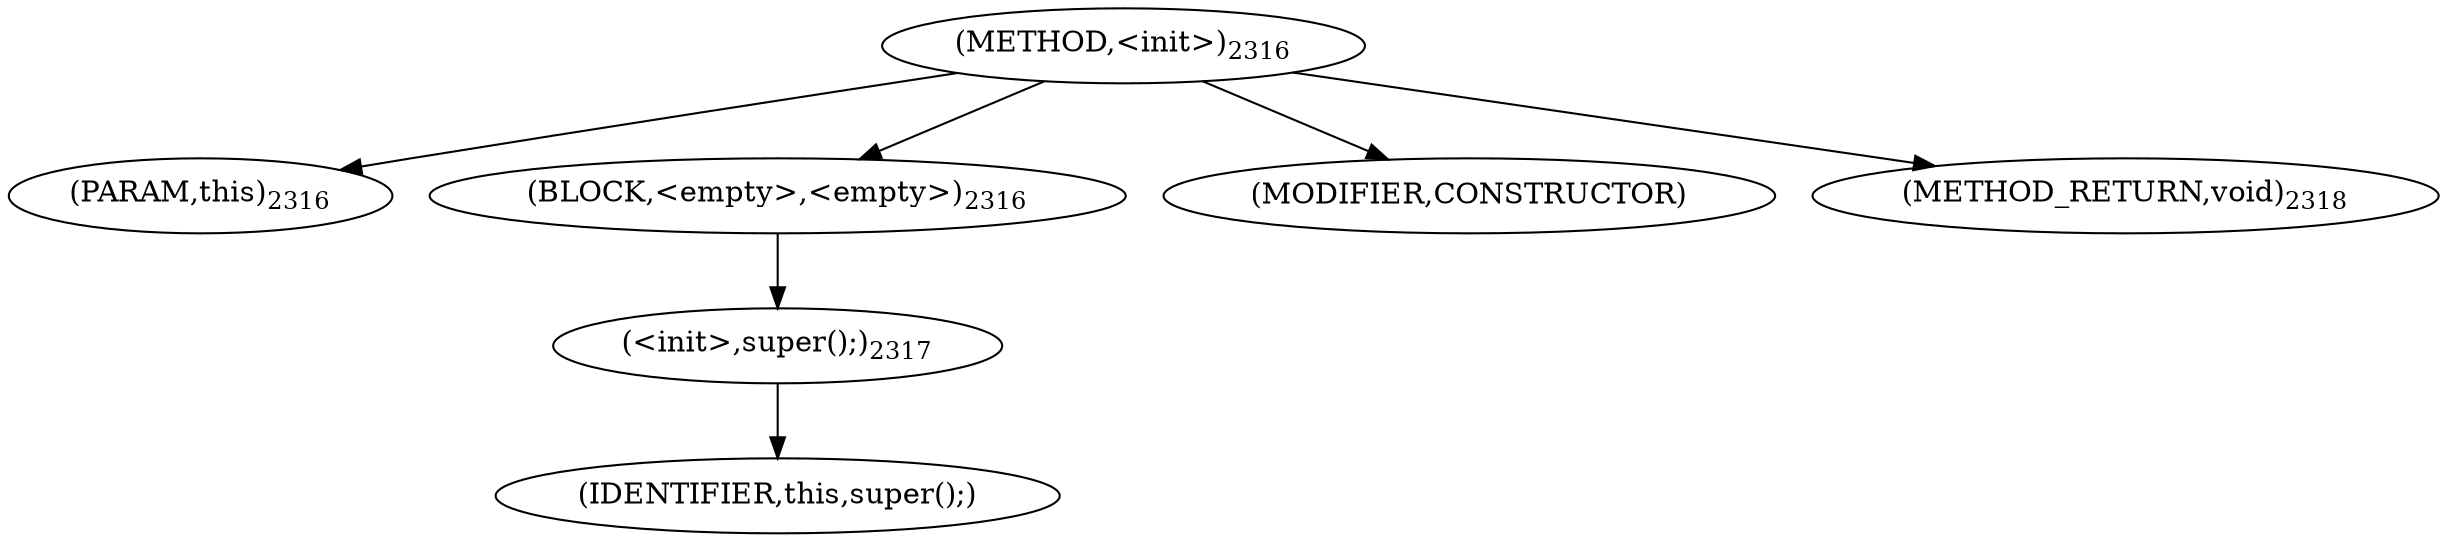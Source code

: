 digraph "&lt;init&gt;" {  
"3838" [label = <(METHOD,&lt;init&gt;)<SUB>2316</SUB>> ]
"253" [label = <(PARAM,this)<SUB>2316</SUB>> ]
"3839" [label = <(BLOCK,&lt;empty&gt;,&lt;empty&gt;)<SUB>2316</SUB>> ]
"3840" [label = <(&lt;init&gt;,super();)<SUB>2317</SUB>> ]
"252" [label = <(IDENTIFIER,this,super();)> ]
"3841" [label = <(MODIFIER,CONSTRUCTOR)> ]
"3842" [label = <(METHOD_RETURN,void)<SUB>2318</SUB>> ]
  "3838" -> "253" 
  "3838" -> "3839" 
  "3838" -> "3841" 
  "3838" -> "3842" 
  "3839" -> "3840" 
  "3840" -> "252" 
}
